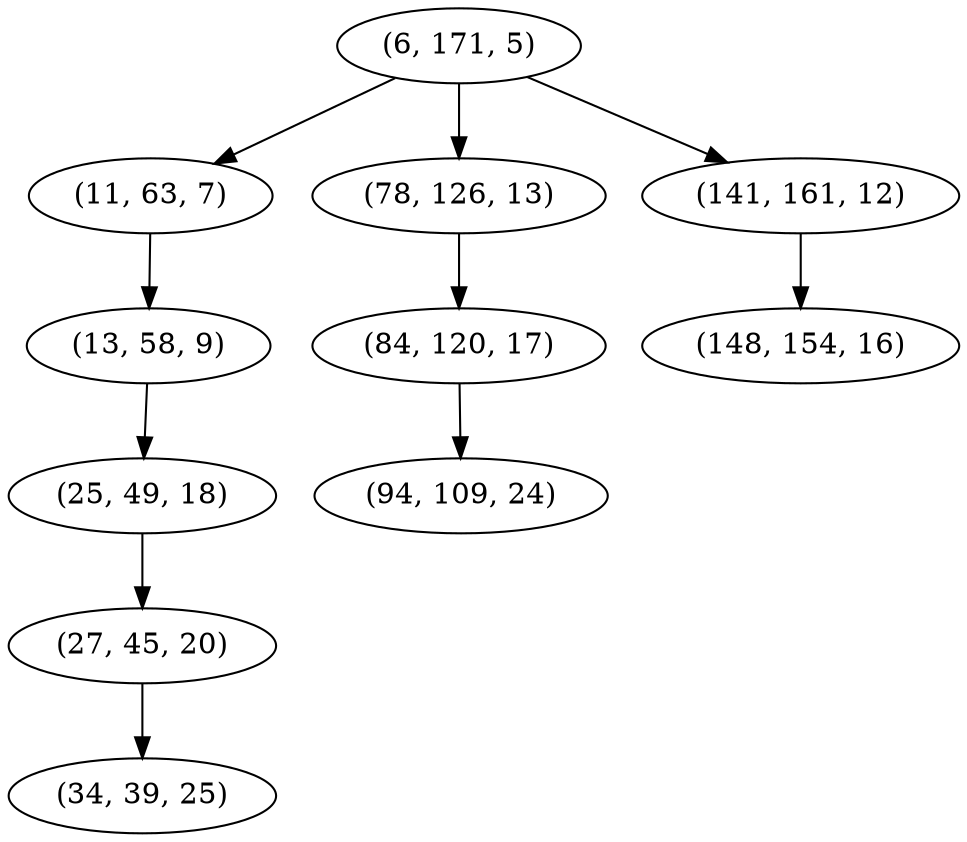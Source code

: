 digraph tree {
    "(6, 171, 5)";
    "(11, 63, 7)";
    "(13, 58, 9)";
    "(25, 49, 18)";
    "(27, 45, 20)";
    "(34, 39, 25)";
    "(78, 126, 13)";
    "(84, 120, 17)";
    "(94, 109, 24)";
    "(141, 161, 12)";
    "(148, 154, 16)";
    "(6, 171, 5)" -> "(11, 63, 7)";
    "(6, 171, 5)" -> "(78, 126, 13)";
    "(6, 171, 5)" -> "(141, 161, 12)";
    "(11, 63, 7)" -> "(13, 58, 9)";
    "(13, 58, 9)" -> "(25, 49, 18)";
    "(25, 49, 18)" -> "(27, 45, 20)";
    "(27, 45, 20)" -> "(34, 39, 25)";
    "(78, 126, 13)" -> "(84, 120, 17)";
    "(84, 120, 17)" -> "(94, 109, 24)";
    "(141, 161, 12)" -> "(148, 154, 16)";
}
